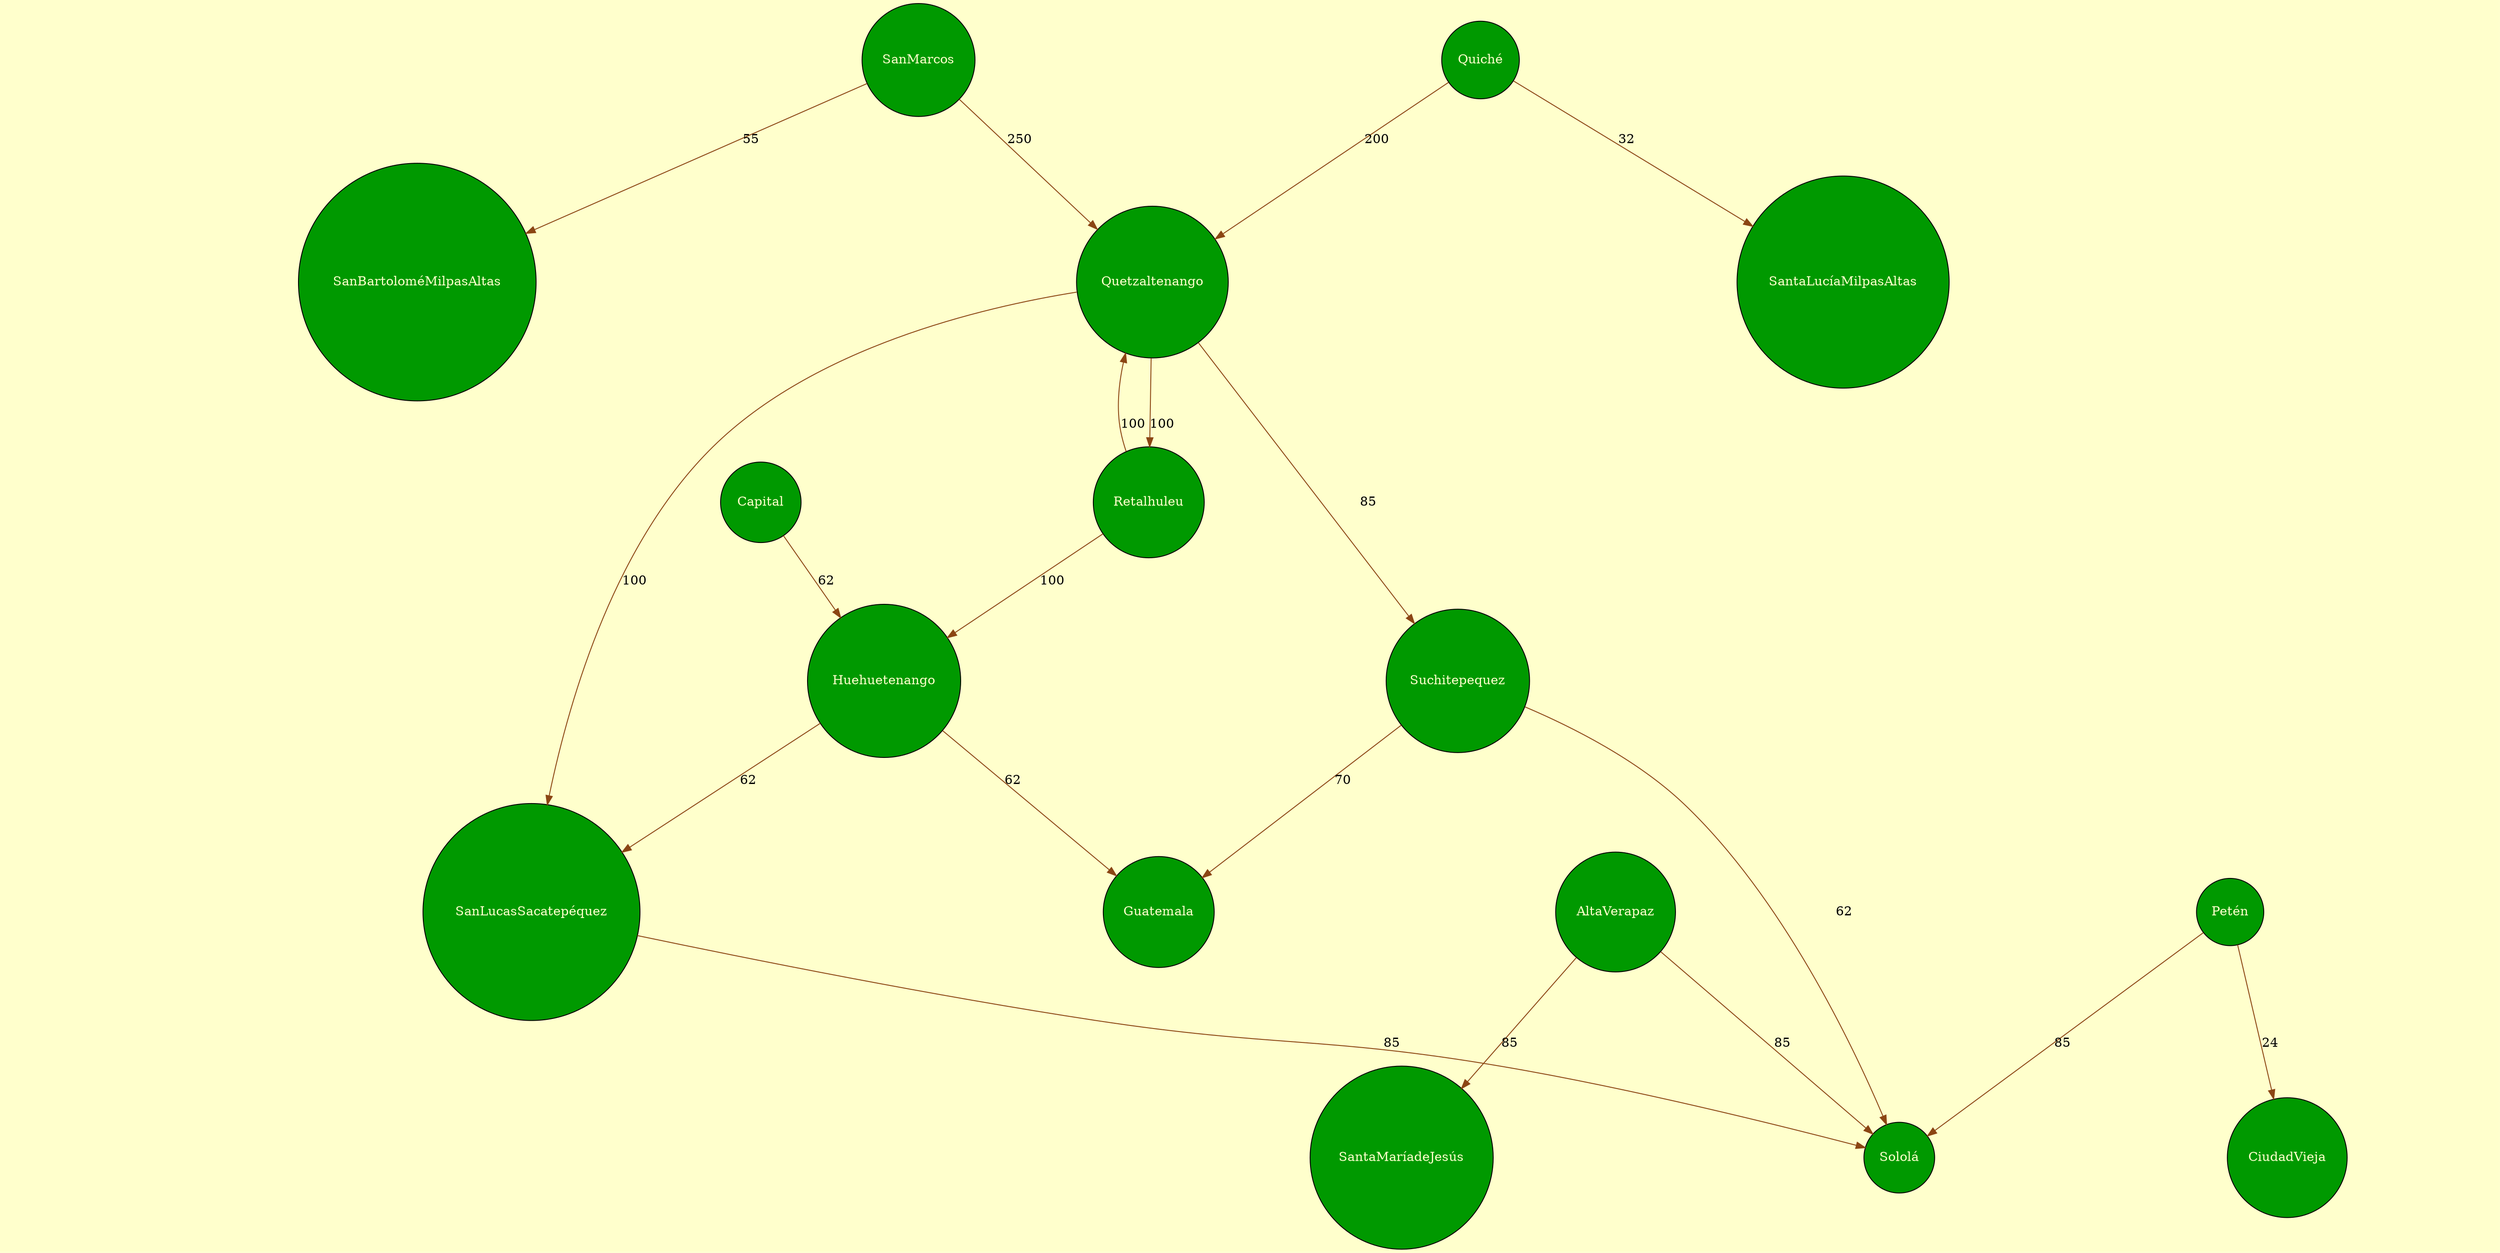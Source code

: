 digraph G {
	graph [ratio=0.5, bgcolor="#FFFFCC"];
	node [shape=circle, style=filled, fillcolor="#009900", fontcolor="#FFFFCC", fixedsize=false];
	edge [color="#8B4513"];
  "AltaVerapaz" -> "SantaMaríadeJesús" [label="85"];
  "Petén" -> "CiudadVieja" [label="24"];
  "Quetzaltenango" -> "Retalhuleu" [label="100"];
  "Retalhuleu" -> "Quetzaltenango" [label="100"];
  "SanMarcos" -> "Quetzaltenango" [label="250"];
  "Suchitepequez" -> "Guatemala" [label="70"];
  "SanMarcos" -> "SanBartoloméMilpasAltas" [label="55"];
  "Huehuetenango" -> "SanLucasSacatepéquez" [label="62"];
  "Quiché" -> "SantaLucíaMilpasAltas" [label="32"];
  "Quiché" -> "Quetzaltenango" [label="200"];
  "Huehuetenango" -> "Guatemala" [label="62"];
  "Capital" -> "Huehuetenango" [label="62"];
  "Suchitepequez" -> "Sololá" [label="62"];
  "Retalhuleu" -> "Huehuetenango" [label="100"];
  "Petén" -> "Sololá" [label="85"];
  "AltaVerapaz" -> "Sololá" [label="85"];
  "Quetzaltenango" -> "Suchitepequez" [label="85"];
  "SanLucasSacatepéquez" -> "Sololá" [label="85"];
  "Quetzaltenango" -> "SanLucasSacatepéquez" [label="100"];
}
